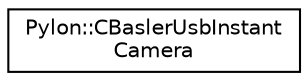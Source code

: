 digraph "Graphical Class Hierarchy"
{
  edge [fontname="Helvetica",fontsize="10",labelfontname="Helvetica",labelfontsize="10"];
  node [fontname="Helvetica",fontsize="10",shape=record];
  rankdir="LR";
  Node1 [label="Pylon::CBaslerUsbInstant\lCamera",height=0.2,width=0.4,color="black", fillcolor="white", style="filled",URL="$class_pylon_1_1_c_basler_usb_instant_camera.html",tooltip="Extends the CInstantCamera by USB specific parameter interface classes. "];
}
